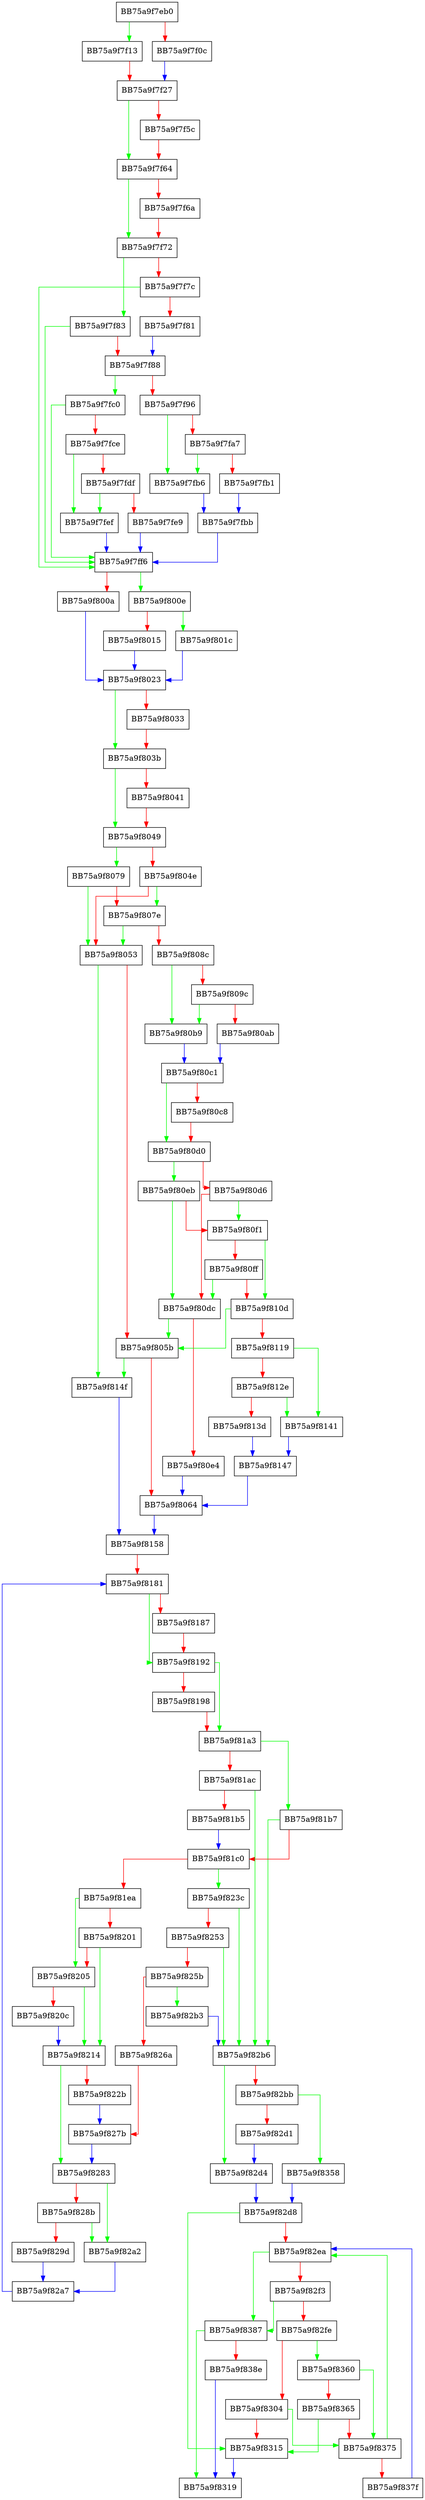 digraph _Getifld {
  node [shape="box"];
  graph [splines=ortho];
  BB75a9f7eb0 -> BB75a9f7f13 [color="green"];
  BB75a9f7eb0 -> BB75a9f7f0c [color="red"];
  BB75a9f7f0c -> BB75a9f7f27 [color="blue"];
  BB75a9f7f13 -> BB75a9f7f27 [color="red"];
  BB75a9f7f27 -> BB75a9f7f64 [color="green"];
  BB75a9f7f27 -> BB75a9f7f5c [color="red"];
  BB75a9f7f5c -> BB75a9f7f64 [color="red"];
  BB75a9f7f64 -> BB75a9f7f72 [color="green"];
  BB75a9f7f64 -> BB75a9f7f6a [color="red"];
  BB75a9f7f6a -> BB75a9f7f72 [color="red"];
  BB75a9f7f72 -> BB75a9f7f83 [color="green"];
  BB75a9f7f72 -> BB75a9f7f7c [color="red"];
  BB75a9f7f7c -> BB75a9f7ff6 [color="green"];
  BB75a9f7f7c -> BB75a9f7f81 [color="red"];
  BB75a9f7f81 -> BB75a9f7f88 [color="blue"];
  BB75a9f7f83 -> BB75a9f7ff6 [color="green"];
  BB75a9f7f83 -> BB75a9f7f88 [color="red"];
  BB75a9f7f88 -> BB75a9f7fc0 [color="green"];
  BB75a9f7f88 -> BB75a9f7f96 [color="red"];
  BB75a9f7f96 -> BB75a9f7fb6 [color="green"];
  BB75a9f7f96 -> BB75a9f7fa7 [color="red"];
  BB75a9f7fa7 -> BB75a9f7fb6 [color="green"];
  BB75a9f7fa7 -> BB75a9f7fb1 [color="red"];
  BB75a9f7fb1 -> BB75a9f7fbb [color="blue"];
  BB75a9f7fb6 -> BB75a9f7fbb [color="blue"];
  BB75a9f7fbb -> BB75a9f7ff6 [color="blue"];
  BB75a9f7fc0 -> BB75a9f7ff6 [color="green"];
  BB75a9f7fc0 -> BB75a9f7fce [color="red"];
  BB75a9f7fce -> BB75a9f7fef [color="green"];
  BB75a9f7fce -> BB75a9f7fdf [color="red"];
  BB75a9f7fdf -> BB75a9f7fef [color="green"];
  BB75a9f7fdf -> BB75a9f7fe9 [color="red"];
  BB75a9f7fe9 -> BB75a9f7ff6 [color="blue"];
  BB75a9f7fef -> BB75a9f7ff6 [color="blue"];
  BB75a9f7ff6 -> BB75a9f800e [color="green"];
  BB75a9f7ff6 -> BB75a9f800a [color="red"];
  BB75a9f800a -> BB75a9f8023 [color="blue"];
  BB75a9f800e -> BB75a9f801c [color="green"];
  BB75a9f800e -> BB75a9f8015 [color="red"];
  BB75a9f8015 -> BB75a9f8023 [color="blue"];
  BB75a9f801c -> BB75a9f8023 [color="blue"];
  BB75a9f8023 -> BB75a9f803b [color="green"];
  BB75a9f8023 -> BB75a9f8033 [color="red"];
  BB75a9f8033 -> BB75a9f803b [color="red"];
  BB75a9f803b -> BB75a9f8049 [color="green"];
  BB75a9f803b -> BB75a9f8041 [color="red"];
  BB75a9f8041 -> BB75a9f8049 [color="red"];
  BB75a9f8049 -> BB75a9f8079 [color="green"];
  BB75a9f8049 -> BB75a9f804e [color="red"];
  BB75a9f804e -> BB75a9f807e [color="green"];
  BB75a9f804e -> BB75a9f8053 [color="red"];
  BB75a9f8053 -> BB75a9f814f [color="green"];
  BB75a9f8053 -> BB75a9f805b [color="red"];
  BB75a9f805b -> BB75a9f814f [color="green"];
  BB75a9f805b -> BB75a9f8064 [color="red"];
  BB75a9f8064 -> BB75a9f8158 [color="blue"];
  BB75a9f8079 -> BB75a9f8053 [color="green"];
  BB75a9f8079 -> BB75a9f807e [color="red"];
  BB75a9f807e -> BB75a9f8053 [color="green"];
  BB75a9f807e -> BB75a9f808c [color="red"];
  BB75a9f808c -> BB75a9f80b9 [color="green"];
  BB75a9f808c -> BB75a9f809c [color="red"];
  BB75a9f809c -> BB75a9f80b9 [color="green"];
  BB75a9f809c -> BB75a9f80ab [color="red"];
  BB75a9f80ab -> BB75a9f80c1 [color="blue"];
  BB75a9f80b9 -> BB75a9f80c1 [color="blue"];
  BB75a9f80c1 -> BB75a9f80d0 [color="green"];
  BB75a9f80c1 -> BB75a9f80c8 [color="red"];
  BB75a9f80c8 -> BB75a9f80d0 [color="red"];
  BB75a9f80d0 -> BB75a9f80eb [color="green"];
  BB75a9f80d0 -> BB75a9f80d6 [color="red"];
  BB75a9f80d6 -> BB75a9f80f1 [color="green"];
  BB75a9f80d6 -> BB75a9f80dc [color="red"];
  BB75a9f80dc -> BB75a9f805b [color="green"];
  BB75a9f80dc -> BB75a9f80e4 [color="red"];
  BB75a9f80e4 -> BB75a9f8064 [color="blue"];
  BB75a9f80eb -> BB75a9f80dc [color="green"];
  BB75a9f80eb -> BB75a9f80f1 [color="red"];
  BB75a9f80f1 -> BB75a9f810d [color="green"];
  BB75a9f80f1 -> BB75a9f80ff [color="red"];
  BB75a9f80ff -> BB75a9f80dc [color="green"];
  BB75a9f80ff -> BB75a9f810d [color="red"];
  BB75a9f810d -> BB75a9f805b [color="green"];
  BB75a9f810d -> BB75a9f8119 [color="red"];
  BB75a9f8119 -> BB75a9f8141 [color="green"];
  BB75a9f8119 -> BB75a9f812e [color="red"];
  BB75a9f812e -> BB75a9f8141 [color="green"];
  BB75a9f812e -> BB75a9f813d [color="red"];
  BB75a9f813d -> BB75a9f8147 [color="blue"];
  BB75a9f8141 -> BB75a9f8147 [color="blue"];
  BB75a9f8147 -> BB75a9f8064 [color="blue"];
  BB75a9f814f -> BB75a9f8158 [color="blue"];
  BB75a9f8158 -> BB75a9f8181 [color="red"];
  BB75a9f8181 -> BB75a9f8192 [color="green"];
  BB75a9f8181 -> BB75a9f8187 [color="red"];
  BB75a9f8187 -> BB75a9f8192 [color="red"];
  BB75a9f8192 -> BB75a9f81a3 [color="green"];
  BB75a9f8192 -> BB75a9f8198 [color="red"];
  BB75a9f8198 -> BB75a9f81a3 [color="red"];
  BB75a9f81a3 -> BB75a9f81b7 [color="green"];
  BB75a9f81a3 -> BB75a9f81ac [color="red"];
  BB75a9f81ac -> BB75a9f82b6 [color="green"];
  BB75a9f81ac -> BB75a9f81b5 [color="red"];
  BB75a9f81b5 -> BB75a9f81c0 [color="blue"];
  BB75a9f81b7 -> BB75a9f82b6 [color="green"];
  BB75a9f81b7 -> BB75a9f81c0 [color="red"];
  BB75a9f81c0 -> BB75a9f823c [color="green"];
  BB75a9f81c0 -> BB75a9f81ea [color="red"];
  BB75a9f81ea -> BB75a9f8205 [color="green"];
  BB75a9f81ea -> BB75a9f8201 [color="red"];
  BB75a9f8201 -> BB75a9f8214 [color="green"];
  BB75a9f8201 -> BB75a9f8205 [color="red"];
  BB75a9f8205 -> BB75a9f8214 [color="green"];
  BB75a9f8205 -> BB75a9f820c [color="red"];
  BB75a9f820c -> BB75a9f8214 [color="blue"];
  BB75a9f8214 -> BB75a9f8283 [color="green"];
  BB75a9f8214 -> BB75a9f822b [color="red"];
  BB75a9f822b -> BB75a9f827b [color="blue"];
  BB75a9f823c -> BB75a9f82b6 [color="green"];
  BB75a9f823c -> BB75a9f8253 [color="red"];
  BB75a9f8253 -> BB75a9f82b6 [color="green"];
  BB75a9f8253 -> BB75a9f825b [color="red"];
  BB75a9f825b -> BB75a9f82b3 [color="green"];
  BB75a9f825b -> BB75a9f826a [color="red"];
  BB75a9f826a -> BB75a9f827b [color="red"];
  BB75a9f827b -> BB75a9f8283 [color="blue"];
  BB75a9f8283 -> BB75a9f82a2 [color="green"];
  BB75a9f8283 -> BB75a9f828b [color="red"];
  BB75a9f828b -> BB75a9f82a2 [color="green"];
  BB75a9f828b -> BB75a9f829d [color="red"];
  BB75a9f829d -> BB75a9f82a7 [color="blue"];
  BB75a9f82a2 -> BB75a9f82a7 [color="blue"];
  BB75a9f82a7 -> BB75a9f8181 [color="blue"];
  BB75a9f82b3 -> BB75a9f82b6 [color="blue"];
  BB75a9f82b6 -> BB75a9f82d4 [color="green"];
  BB75a9f82b6 -> BB75a9f82bb [color="red"];
  BB75a9f82bb -> BB75a9f8358 [color="green"];
  BB75a9f82bb -> BB75a9f82d1 [color="red"];
  BB75a9f82d1 -> BB75a9f82d4 [color="blue"];
  BB75a9f82d4 -> BB75a9f82d8 [color="blue"];
  BB75a9f82d8 -> BB75a9f8315 [color="green"];
  BB75a9f82d8 -> BB75a9f82ea [color="red"];
  BB75a9f82ea -> BB75a9f8387 [color="green"];
  BB75a9f82ea -> BB75a9f82f3 [color="red"];
  BB75a9f82f3 -> BB75a9f8387 [color="green"];
  BB75a9f82f3 -> BB75a9f82fe [color="red"];
  BB75a9f82fe -> BB75a9f8360 [color="green"];
  BB75a9f82fe -> BB75a9f8304 [color="red"];
  BB75a9f8304 -> BB75a9f8375 [color="green"];
  BB75a9f8304 -> BB75a9f8315 [color="red"];
  BB75a9f8315 -> BB75a9f8319 [color="blue"];
  BB75a9f8358 -> BB75a9f82d8 [color="blue"];
  BB75a9f8360 -> BB75a9f8375 [color="green"];
  BB75a9f8360 -> BB75a9f8365 [color="red"];
  BB75a9f8365 -> BB75a9f8315 [color="green"];
  BB75a9f8365 -> BB75a9f8375 [color="red"];
  BB75a9f8375 -> BB75a9f82ea [color="green"];
  BB75a9f8375 -> BB75a9f837f [color="red"];
  BB75a9f837f -> BB75a9f82ea [color="blue"];
  BB75a9f8387 -> BB75a9f8319 [color="green"];
  BB75a9f8387 -> BB75a9f838e [color="red"];
  BB75a9f838e -> BB75a9f8319 [color="blue"];
}